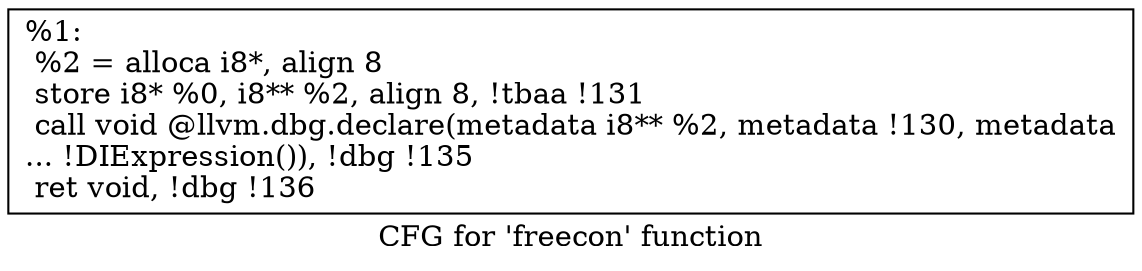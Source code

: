 digraph "CFG for 'freecon' function" {
	label="CFG for 'freecon' function";

	Node0x1ca8160 [shape=record,label="{%1:\l  %2 = alloca i8*, align 8\l  store i8* %0, i8** %2, align 8, !tbaa !131\l  call void @llvm.dbg.declare(metadata i8** %2, metadata !130, metadata\l... !DIExpression()), !dbg !135\l  ret void, !dbg !136\l}"];
}
